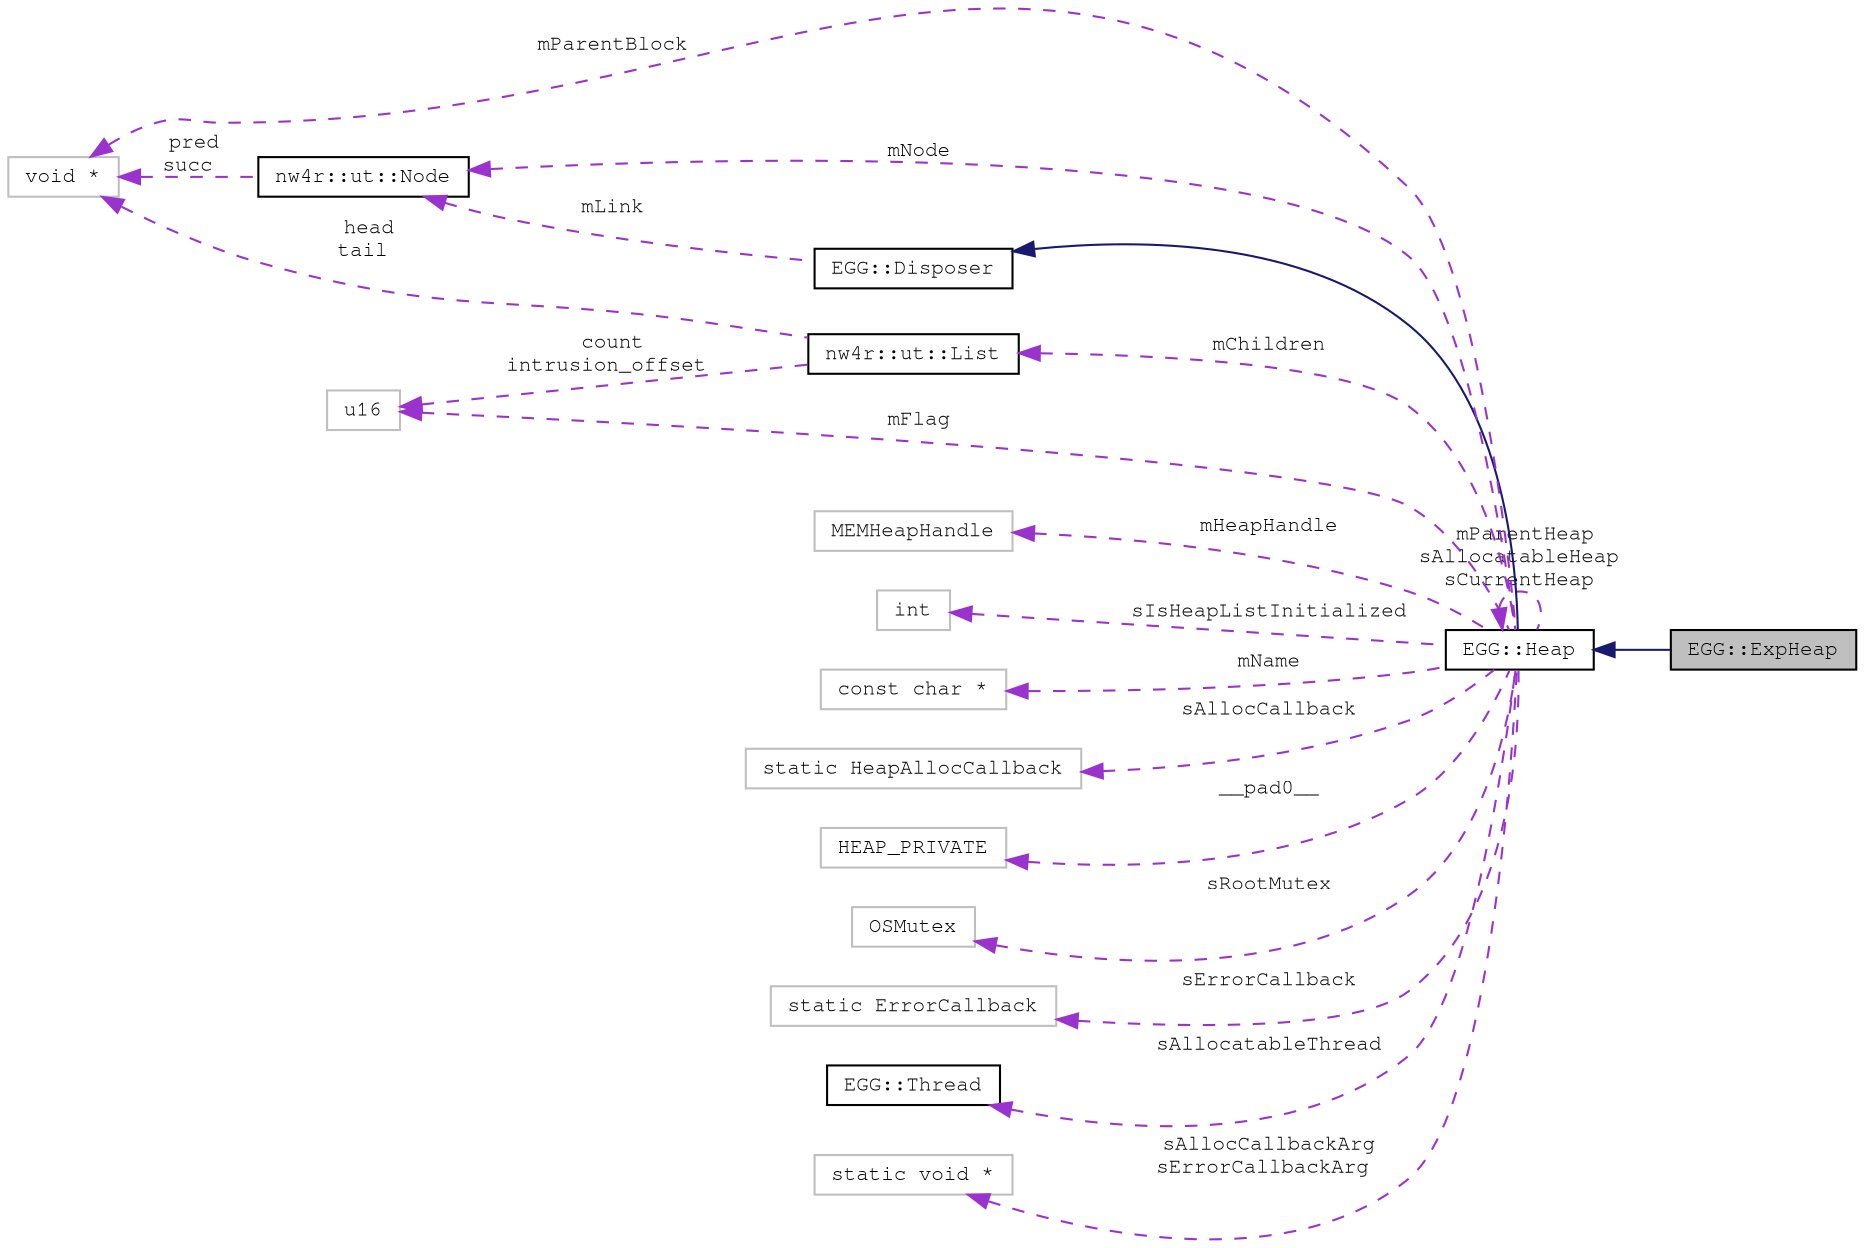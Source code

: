 digraph "EGG::ExpHeap"
{
 // LATEX_PDF_SIZE
  edge [fontname="FreeMono",fontsize="10",labelfontname="FreeMono",labelfontsize="10"];
  node [fontname="FreeMono",fontsize="10",shape=record];
  rankdir="LR";
  Node1 [label="EGG::ExpHeap",height=0.2,width=0.4,color="black", fillcolor="grey75", style="filled", fontcolor="black",tooltip=" "];
  Node2 -> Node1 [dir="back",color="midnightblue",fontsize="10",style="solid",fontname="FreeMono"];
  Node2 [label="EGG::Heap",height=0.2,width=0.4,color="black", fillcolor="white", style="filled",URL="$class_e_g_g_1_1_heap.html",tooltip="Base Heap class."];
  Node3 -> Node2 [dir="back",color="midnightblue",fontsize="10",style="solid",fontname="FreeMono"];
  Node3 [label="EGG::Disposer",height=0.2,width=0.4,color="black", fillcolor="white", style="filled",URL="$class_e_g_g_1_1_disposer.html",tooltip="Interface for objects that can be destroyed."];
  Node4 -> Node3 [dir="back",color="darkorchid3",fontsize="10",style="dashed",label=" mLink" ,fontname="FreeMono"];
  Node4 [label="nw4r::ut::Node",height=0.2,width=0.4,color="black", fillcolor="white", style="filled",URL="$structnw4r_1_1ut_1_1_node.html",tooltip="Bidirectional list node."];
  Node5 -> Node4 [dir="back",color="darkorchid3",fontsize="10",style="dashed",label=" pred\nsucc" ,fontname="FreeMono"];
  Node5 [label="void *",height=0.2,width=0.4,color="grey75", fillcolor="white", style="filled",tooltip=" "];
  Node2 -> Node2 [dir="back",color="darkorchid3",fontsize="10",style="dashed",label=" mParentHeap\nsAllocatableHeap\nsCurrentHeap" ,fontname="FreeMono"];
  Node6 -> Node2 [dir="back",color="darkorchid3",fontsize="10",style="dashed",label=" mFlag" ,fontname="FreeMono"];
  Node6 [label="u16",height=0.2,width=0.4,color="grey75", fillcolor="white", style="filled",tooltip=" "];
  Node7 -> Node2 [dir="back",color="darkorchid3",fontsize="10",style="dashed",label=" mHeapHandle" ,fontname="FreeMono"];
  Node7 [label="MEMHeapHandle",height=0.2,width=0.4,color="grey75", fillcolor="white", style="filled",tooltip=" "];
  Node8 -> Node2 [dir="back",color="darkorchid3",fontsize="10",style="dashed",label=" sIsHeapListInitialized" ,fontname="FreeMono"];
  Node8 [label="int",height=0.2,width=0.4,color="grey75", fillcolor="white", style="filled",tooltip=" "];
  Node9 -> Node2 [dir="back",color="darkorchid3",fontsize="10",style="dashed",label=" mName" ,fontname="FreeMono"];
  Node9 [label="const char *",height=0.2,width=0.4,color="grey75", fillcolor="white", style="filled",tooltip=" "];
  Node10 -> Node2 [dir="back",color="darkorchid3",fontsize="10",style="dashed",label=" mChildren" ,fontname="FreeMono"];
  Node10 [label="nw4r::ut::List",height=0.2,width=0.4,color="black", fillcolor="white", style="filled",URL="$structnw4r_1_1ut_1_1_list.html",tooltip=" "];
  Node6 -> Node10 [dir="back",color="darkorchid3",fontsize="10",style="dashed",label=" count\nintrusion_offset" ,fontname="FreeMono"];
  Node5 -> Node10 [dir="back",color="darkorchid3",fontsize="10",style="dashed",label=" head\ntail" ,fontname="FreeMono"];
  Node4 -> Node2 [dir="back",color="darkorchid3",fontsize="10",style="dashed",label=" mNode" ,fontname="FreeMono"];
  Node11 -> Node2 [dir="back",color="darkorchid3",fontsize="10",style="dashed",label=" sAllocCallback" ,fontname="FreeMono"];
  Node11 [label="static HeapAllocCallback",height=0.2,width=0.4,color="grey75", fillcolor="white", style="filled",tooltip=" "];
  Node12 -> Node2 [dir="back",color="darkorchid3",fontsize="10",style="dashed",label=" __pad0__" ,fontname="FreeMono"];
  Node12 [label="HEAP_PRIVATE",height=0.2,width=0.4,color="grey75", fillcolor="white", style="filled",tooltip=" "];
  Node13 -> Node2 [dir="back",color="darkorchid3",fontsize="10",style="dashed",label=" sRootMutex" ,fontname="FreeMono"];
  Node13 [label="OSMutex",height=0.2,width=0.4,color="grey75", fillcolor="white", style="filled",tooltip=" "];
  Node5 -> Node2 [dir="back",color="darkorchid3",fontsize="10",style="dashed",label=" mParentBlock" ,fontname="FreeMono"];
  Node14 -> Node2 [dir="back",color="darkorchid3",fontsize="10",style="dashed",label=" sErrorCallback" ,fontname="FreeMono"];
  Node14 [label="static ErrorCallback",height=0.2,width=0.4,color="grey75", fillcolor="white", style="filled",tooltip=" "];
  Node15 -> Node2 [dir="back",color="darkorchid3",fontsize="10",style="dashed",label=" sAllocatableThread" ,fontname="FreeMono"];
  Node15 [label="EGG::Thread",height=0.2,width=0.4,color="black", fillcolor="white", style="filled",URL="$class_e_g_g_1_1_thread.html",tooltip="Wrapper for OSThread."];
  Node16 -> Node2 [dir="back",color="darkorchid3",fontsize="10",style="dashed",label=" sAllocCallbackArg\nsErrorCallbackArg" ,fontname="FreeMono"];
  Node16 [label="static void *",height=0.2,width=0.4,color="grey75", fillcolor="white", style="filled",tooltip=" "];
}
